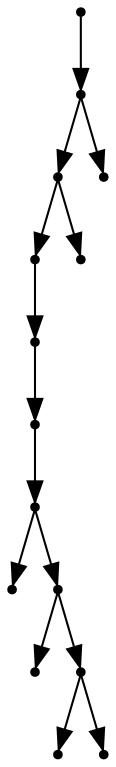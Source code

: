 digraph {
  14 [shape=point];
  13 [shape=point];
  11 [shape=point];
  9 [shape=point];
  8 [shape=point];
  7 [shape=point];
  6 [shape=point];
  0 [shape=point];
  5 [shape=point];
  1 [shape=point];
  4 [shape=point];
  2 [shape=point];
  3 [shape=point];
  10 [shape=point];
  12 [shape=point];
14 -> 13;
13 -> 11;
11 -> 9;
9 -> 8;
8 -> 7;
7 -> 6;
6 -> 0;
6 -> 5;
5 -> 1;
5 -> 4;
4 -> 2;
4 -> 3;
11 -> 10;
13 -> 12;
}
